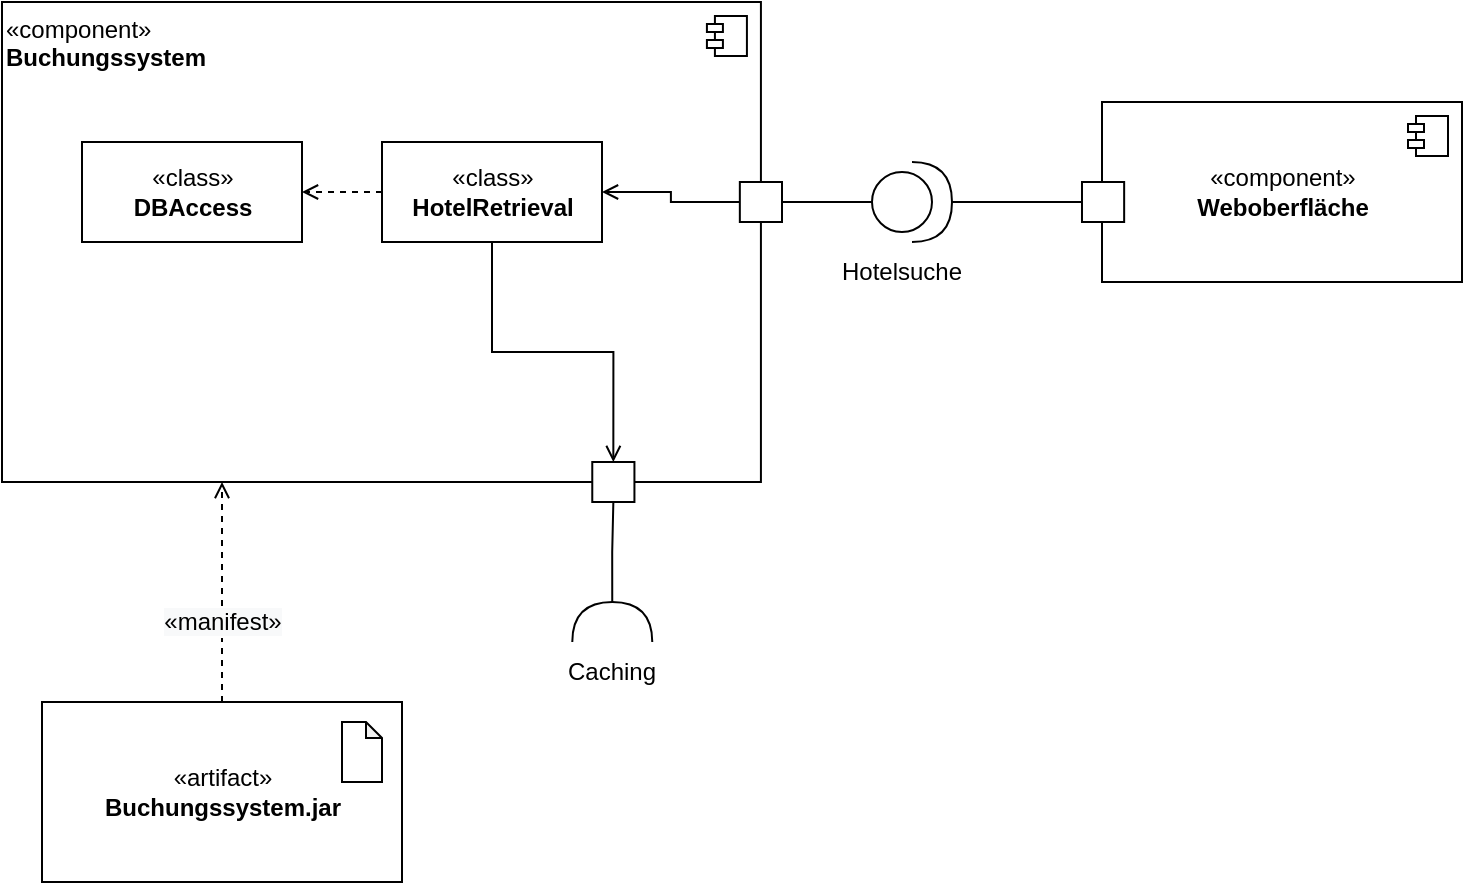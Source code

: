 <mxfile version="17.2.4" type="device"><diagram id="2QWSKx7qhkm_sLDAUAQp" name="Page-1"><mxGraphModel dx="948" dy="603" grid="0" gridSize="10" guides="1" tooltips="1" connect="1" arrows="1" fold="1" page="1" pageScale="1" pageWidth="1169" pageHeight="1654" background="#FFFFFF" math="0" shadow="0"><root><mxCell id="0"/><mxCell id="1" parent="0"/><mxCell id="JSBKrHn6siIQYfvB6HRd-32" value="" style="group" parent="1" vertex="1" connectable="0"><mxGeometry x="310" y="290" width="435" height="350" as="geometry"/></mxCell><mxCell id="JSBKrHn6siIQYfvB6HRd-30" value="" style="group" parent="JSBKrHn6siIQYfvB6HRd-32" vertex="1" connectable="0"><mxGeometry x="-20" width="390" height="250" as="geometry"/></mxCell><mxCell id="JSBKrHn6siIQYfvB6HRd-1" value="«component»&lt;br&gt;&lt;b&gt;Buchungssystem&lt;/b&gt;" style="html=1;dropTarget=0;align=left;verticalAlign=top;" parent="JSBKrHn6siIQYfvB6HRd-30" vertex="1"><mxGeometry width="379.459" height="240" as="geometry"/></mxCell><mxCell id="JSBKrHn6siIQYfvB6HRd-2" value="" style="shape=module;jettyWidth=8;jettyHeight=4;" parent="JSBKrHn6siIQYfvB6HRd-1" vertex="1"><mxGeometry x="1" width="20" height="20" relative="1" as="geometry"><mxPoint x="-27" y="7" as="offset"/></mxGeometry></mxCell><mxCell id="JSBKrHn6siIQYfvB6HRd-17" value="" style="rounded=0;whiteSpace=wrap;html=1;" parent="JSBKrHn6siIQYfvB6HRd-30" vertex="1"><mxGeometry x="295.135" y="230" width="21.081" height="20" as="geometry"/></mxCell><mxCell id="JSBKrHn6siIQYfvB6HRd-19" value="" style="rounded=0;whiteSpace=wrap;html=1;" parent="JSBKrHn6siIQYfvB6HRd-30" vertex="1"><mxGeometry x="368.919" y="90" width="21.081" height="20" as="geometry"/></mxCell><mxCell id="JSBKrHn6siIQYfvB6HRd-18" style="edgeStyle=orthogonalEdgeStyle;rounded=0;orthogonalLoop=1;jettySize=auto;html=1;entryX=0.5;entryY=1;entryDx=0;entryDy=0;endArrow=none;endFill=0;" parent="JSBKrHn6siIQYfvB6HRd-32" source="JSBKrHn6siIQYfvB6HRd-14" target="JSBKrHn6siIQYfvB6HRd-17" edge="1"><mxGeometry relative="1" as="geometry"/></mxCell><mxCell id="JSBKrHn6siIQYfvB6HRd-26" value="" style="group" parent="JSBKrHn6siIQYfvB6HRd-32" vertex="1" connectable="0"><mxGeometry x="260" y="300" width="60" height="50" as="geometry"/></mxCell><mxCell id="JSBKrHn6siIQYfvB6HRd-14" value="" style="shape=requiredInterface;html=1;verticalLabelPosition=bottom;sketch=0;rotation=-90;" parent="JSBKrHn6siIQYfvB6HRd-26" vertex="1"><mxGeometry x="15.14" y="-10" width="20" height="40" as="geometry"/></mxCell><mxCell id="JSBKrHn6siIQYfvB6HRd-25" value="Caching" style="text;html=1;strokeColor=none;fillColor=none;align=center;verticalAlign=middle;whiteSpace=wrap;rounded=0;" parent="JSBKrHn6siIQYfvB6HRd-26" vertex="1"><mxGeometry x="-4.86" y="20" width="60" height="30" as="geometry"/></mxCell><mxCell id="JSBKrHn6siIQYfvB6HRd-27" style="edgeStyle=orthogonalEdgeStyle;rounded=0;orthogonalLoop=1;jettySize=auto;html=1;entryX=0.5;entryY=0;entryDx=0;entryDy=0;endArrow=open;endFill=0;" parent="1" source="JSBKrHn6siIQYfvB6HRd-3" target="JSBKrHn6siIQYfvB6HRd-17" edge="1"><mxGeometry relative="1" as="geometry"/></mxCell><mxCell id="JSBKrHn6siIQYfvB6HRd-29" style="edgeStyle=orthogonalEdgeStyle;rounded=0;orthogonalLoop=1;jettySize=auto;html=1;exitX=0;exitY=0.5;exitDx=0;exitDy=0;endArrow=open;endFill=0;dashed=1;" parent="1" source="JSBKrHn6siIQYfvB6HRd-3" target="JSBKrHn6siIQYfvB6HRd-4" edge="1"><mxGeometry relative="1" as="geometry"><Array as="points"><mxPoint x="450" y="385"/><mxPoint x="450" y="385"/></Array></mxGeometry></mxCell><mxCell id="JSBKrHn6siIQYfvB6HRd-3" value="«class»&lt;br&gt;&lt;b&gt;HotelRetrieval&lt;/b&gt;" style="html=1;" parent="1" vertex="1"><mxGeometry x="480" y="360" width="110" height="50" as="geometry"/></mxCell><mxCell id="JSBKrHn6siIQYfvB6HRd-4" value="«class»&lt;br&gt;&lt;b&gt;DBAccess&lt;/b&gt;" style="html=1;" parent="1" vertex="1"><mxGeometry x="330" y="360" width="110" height="50" as="geometry"/></mxCell><mxCell id="JSBKrHn6siIQYfvB6HRd-10" value="" style="group" parent="1" vertex="1" connectable="0"><mxGeometry x="310" y="640" width="180" height="90" as="geometry"/></mxCell><mxCell id="JSBKrHn6siIQYfvB6HRd-5" value="«artifact»&lt;br&gt;&lt;b&gt;Buchungssystem.jar&lt;/b&gt;" style="html=1;dropTarget=0;" parent="JSBKrHn6siIQYfvB6HRd-10" vertex="1"><mxGeometry width="180" height="90" as="geometry"/></mxCell><mxCell id="JSBKrHn6siIQYfvB6HRd-7" value="" style="shape=note;whiteSpace=wrap;html=1;backgroundOutline=1;darkOpacity=0.05;size=8;" parent="JSBKrHn6siIQYfvB6HRd-10" vertex="1"><mxGeometry x="150" y="10" width="20" height="30" as="geometry"/></mxCell><mxCell id="JSBKrHn6siIQYfvB6HRd-11" style="edgeStyle=orthogonalEdgeStyle;rounded=0;orthogonalLoop=1;jettySize=auto;html=1;dashed=1;endArrow=open;endFill=0;" parent="1" source="JSBKrHn6siIQYfvB6HRd-5" edge="1"><mxGeometry relative="1" as="geometry"><mxPoint x="400" y="530" as="targetPoint"/></mxGeometry></mxCell><mxCell id="JSBKrHn6siIQYfvB6HRd-12" value="&lt;span style=&quot;font-size: 12px ; background-color: rgb(248 , 249 , 250)&quot;&gt;«manifest»&lt;/span&gt;" style="edgeLabel;html=1;align=center;verticalAlign=middle;resizable=0;points=[];" parent="JSBKrHn6siIQYfvB6HRd-11" vertex="1" connectable="0"><mxGeometry x="-0.272" relative="1" as="geometry"><mxPoint as="offset"/></mxGeometry></mxCell><mxCell id="JSBKrHn6siIQYfvB6HRd-28" style="edgeStyle=orthogonalEdgeStyle;rounded=0;orthogonalLoop=1;jettySize=auto;html=1;exitX=0;exitY=0.5;exitDx=0;exitDy=0;entryX=1;entryY=0.5;entryDx=0;entryDy=0;endArrow=open;endFill=0;" parent="1" source="JSBKrHn6siIQYfvB6HRd-19" target="JSBKrHn6siIQYfvB6HRd-3" edge="1"><mxGeometry relative="1" as="geometry"/></mxCell><mxCell id="YgjAHMlYjCcywJ1Z4P1n-1" value="«component»&lt;br&gt;&lt;b&gt;Weboberfläche&lt;/b&gt;" style="html=1;dropTarget=0;fillColor=default;gradientColor=none;" vertex="1" parent="1"><mxGeometry x="840" y="340" width="180" height="90" as="geometry"/></mxCell><mxCell id="YgjAHMlYjCcywJ1Z4P1n-2" value="" style="shape=module;jettyWidth=8;jettyHeight=4;fillColor=default;gradientColor=none;html=1;" vertex="1" parent="YgjAHMlYjCcywJ1Z4P1n-1"><mxGeometry x="1" width="20" height="20" relative="1" as="geometry"><mxPoint x="-27" y="7" as="offset"/></mxGeometry></mxCell><mxCell id="YgjAHMlYjCcywJ1Z4P1n-3" value="" style="rounded=0;whiteSpace=wrap;html=1;" vertex="1" parent="1"><mxGeometry x="829.995" y="380" width="21.081" height="20" as="geometry"/></mxCell><mxCell id="YgjAHMlYjCcywJ1Z4P1n-4" style="edgeStyle=orthogonalEdgeStyle;rounded=0;orthogonalLoop=1;jettySize=auto;html=1;entryX=0;entryY=0.5;entryDx=0;entryDy=0;endArrow=none;endFill=0;" edge="1" parent="1" source="YgjAHMlYjCcywJ1Z4P1n-6" target="YgjAHMlYjCcywJ1Z4P1n-3"><mxGeometry relative="1" as="geometry"><Array as="points"><mxPoint x="830" y="390"/></Array></mxGeometry></mxCell><mxCell id="YgjAHMlYjCcywJ1Z4P1n-5" value="" style="group;rotation=90;" vertex="1" connectable="0" parent="1"><mxGeometry x="710" y="370" width="60" height="50" as="geometry"/></mxCell><mxCell id="YgjAHMlYjCcywJ1Z4P1n-6" value="" style="shape=requiredInterface;html=1;verticalLabelPosition=bottom;sketch=0;rotation=0;" vertex="1" parent="YgjAHMlYjCcywJ1Z4P1n-5"><mxGeometry x="35" width="20" height="40" as="geometry"/></mxCell><mxCell id="JSBKrHn6siIQYfvB6HRd-20" value="" style="ellipse;whiteSpace=wrap;aspect=fixed;html=1;" parent="YgjAHMlYjCcywJ1Z4P1n-5" vertex="1"><mxGeometry x="15" y="5" width="30" height="30" as="geometry"/></mxCell><mxCell id="JSBKrHn6siIQYfvB6HRd-21" style="edgeStyle=orthogonalEdgeStyle;rounded=0;orthogonalLoop=1;jettySize=auto;html=1;endArrow=none;endFill=0;" parent="1" source="JSBKrHn6siIQYfvB6HRd-20" target="JSBKrHn6siIQYfvB6HRd-19" edge="1"><mxGeometry relative="1" as="geometry"><Array as="points"><mxPoint x="720" y="390"/><mxPoint x="720" y="390"/></Array></mxGeometry></mxCell><mxCell id="YgjAHMlYjCcywJ1Z4P1n-7" value="Hotelsuche" style="text;html=1;strokeColor=none;fillColor=none;align=center;verticalAlign=middle;whiteSpace=wrap;rounded=0;rotation=0;" vertex="1" parent="1"><mxGeometry x="710" y="410" width="60" height="30" as="geometry"/></mxCell></root></mxGraphModel></diagram></mxfile>